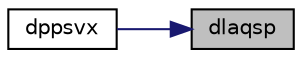 digraph "dlaqsp"
{
 // LATEX_PDF_SIZE
  edge [fontname="Helvetica",fontsize="10",labelfontname="Helvetica",labelfontsize="10"];
  node [fontname="Helvetica",fontsize="10",shape=record];
  rankdir="RL";
  Node1 [label="dlaqsp",height=0.2,width=0.4,color="black", fillcolor="grey75", style="filled", fontcolor="black",tooltip="DLAQSP scales a symmetric/Hermitian matrix in packed storage, using scaling factors computed by sppeq..."];
  Node1 -> Node2 [dir="back",color="midnightblue",fontsize="10",style="solid",fontname="Helvetica"];
  Node2 [label="dppsvx",height=0.2,width=0.4,color="black", fillcolor="white", style="filled",URL="$dppsvx_8f.html#af53874c0cb1724d22aa2e3ede6b64ac1",tooltip="DPPSVX computes the solution to system of linear equations A * X = B for OTHER matrices"];
}

